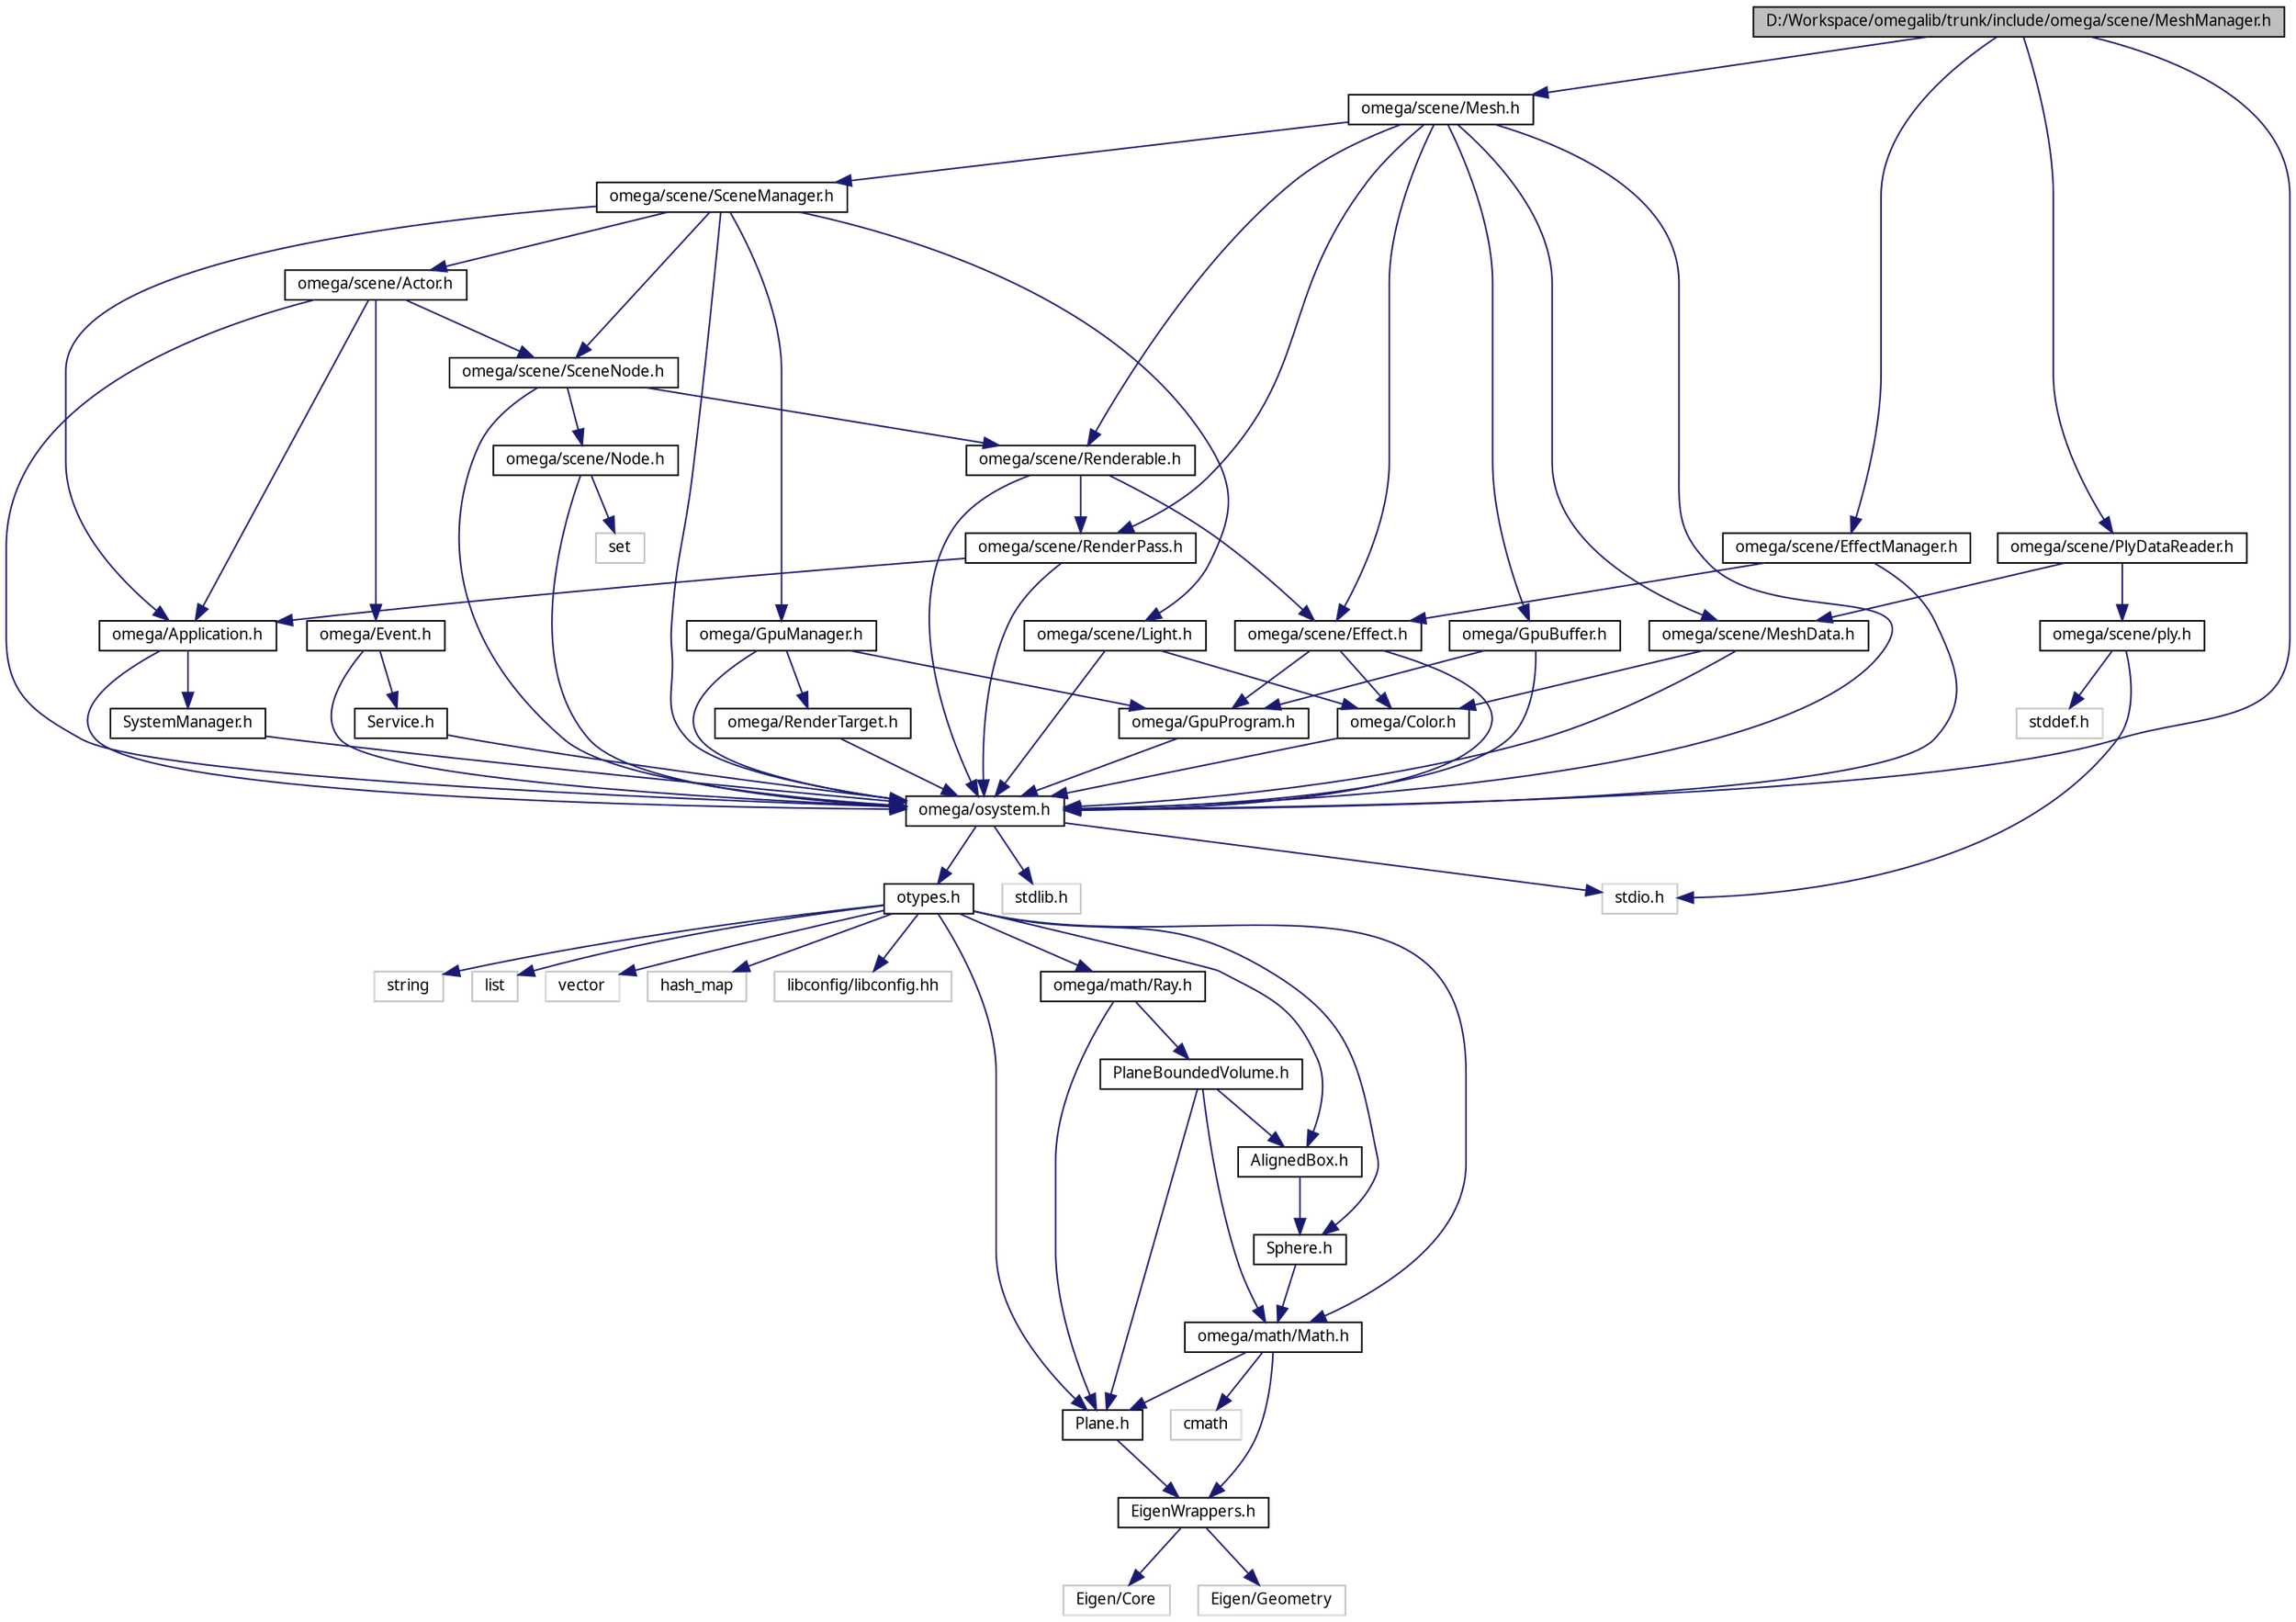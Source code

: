 digraph G
{
  bgcolor="transparent";
  edge [fontname="FreeSans.ttf",fontsize="10",labelfontname="FreeSans.ttf",labelfontsize="10"];
  node [fontname="FreeSans.ttf",fontsize="10",shape=record];
  Node1 [label="D:/Workspace/omegalib/trunk/include/omega/scene/MeshManager.h",height=0.2,width=0.4,color="black", fillcolor="grey75", style="filled" fontcolor="black"];
  Node1 -> Node2 [color="midnightblue",fontsize="10",style="solid",fontname="FreeSans.ttf"];
  Node2 [label="omega/osystem.h",height=0.2,width=0.4,color="black",URL="$osystem_8h.html"];
  Node2 -> Node3 [color="midnightblue",fontsize="10",style="solid",fontname="FreeSans.ttf"];
  Node3 [label="stdio.h",height=0.2,width=0.4,color="grey75"];
  Node2 -> Node4 [color="midnightblue",fontsize="10",style="solid",fontname="FreeSans.ttf"];
  Node4 [label="stdlib.h",height=0.2,width=0.4,color="grey75"];
  Node2 -> Node5 [color="midnightblue",fontsize="10",style="solid",fontname="FreeSans.ttf"];
  Node5 [label="otypes.h",height=0.2,width=0.4,color="black",URL="$otypes_8h.html"];
  Node5 -> Node6 [color="midnightblue",fontsize="10",style="solid",fontname="FreeSans.ttf"];
  Node6 [label="string",height=0.2,width=0.4,color="grey75"];
  Node5 -> Node7 [color="midnightblue",fontsize="10",style="solid",fontname="FreeSans.ttf"];
  Node7 [label="list",height=0.2,width=0.4,color="grey75"];
  Node5 -> Node8 [color="midnightblue",fontsize="10",style="solid",fontname="FreeSans.ttf"];
  Node8 [label="vector",height=0.2,width=0.4,color="grey75"];
  Node5 -> Node9 [color="midnightblue",fontsize="10",style="solid",fontname="FreeSans.ttf"];
  Node9 [label="hash_map",height=0.2,width=0.4,color="grey75"];
  Node5 -> Node10 [color="midnightblue",fontsize="10",style="solid",fontname="FreeSans.ttf"];
  Node10 [label="libconfig/libconfig.hh",height=0.2,width=0.4,color="grey75"];
  Node5 -> Node11 [color="midnightblue",fontsize="10",style="solid",fontname="FreeSans.ttf"];
  Node11 [label="omega/math/Math.h",height=0.2,width=0.4,color="black",URL="$_math_8h.html"];
  Node11 -> Node12 [color="midnightblue",fontsize="10",style="solid",fontname="FreeSans.ttf"];
  Node12 [label="cmath",height=0.2,width=0.4,color="grey75"];
  Node11 -> Node13 [color="midnightblue",fontsize="10",style="solid",fontname="FreeSans.ttf"];
  Node13 [label="Plane.h",height=0.2,width=0.4,color="black",URL="$_plane_8h.html"];
  Node13 -> Node14 [color="midnightblue",fontsize="10",style="solid",fontname="FreeSans.ttf"];
  Node14 [label="EigenWrappers.h",height=0.2,width=0.4,color="black",URL="$_eigen_wrappers_8h.html"];
  Node14 -> Node15 [color="midnightblue",fontsize="10",style="solid",fontname="FreeSans.ttf"];
  Node15 [label="Eigen/Core",height=0.2,width=0.4,color="grey75"];
  Node14 -> Node16 [color="midnightblue",fontsize="10",style="solid",fontname="FreeSans.ttf"];
  Node16 [label="Eigen/Geometry",height=0.2,width=0.4,color="grey75"];
  Node11 -> Node14 [color="midnightblue",fontsize="10",style="solid",fontname="FreeSans.ttf"];
  Node5 -> Node17 [color="midnightblue",fontsize="10",style="solid",fontname="FreeSans.ttf"];
  Node17 [label="omega/math/Ray.h",height=0.2,width=0.4,color="black",URL="$_ray_8h.html"];
  Node17 -> Node13 [color="midnightblue",fontsize="10",style="solid",fontname="FreeSans.ttf"];
  Node17 -> Node18 [color="midnightblue",fontsize="10",style="solid",fontname="FreeSans.ttf"];
  Node18 [label="PlaneBoundedVolume.h",height=0.2,width=0.4,color="black",URL="$_plane_bounded_volume_8h.html"];
  Node18 -> Node19 [color="midnightblue",fontsize="10",style="solid",fontname="FreeSans.ttf"];
  Node19 [label="AlignedBox.h",height=0.2,width=0.4,color="black",URL="$_aligned_box_8h.html"];
  Node19 -> Node20 [color="midnightblue",fontsize="10",style="solid",fontname="FreeSans.ttf"];
  Node20 [label="Sphere.h",height=0.2,width=0.4,color="black",URL="$_sphere_8h.html"];
  Node20 -> Node11 [color="midnightblue",fontsize="10",style="solid",fontname="FreeSans.ttf"];
  Node18 -> Node11 [color="midnightblue",fontsize="10",style="solid",fontname="FreeSans.ttf"];
  Node18 -> Node13 [color="midnightblue",fontsize="10",style="solid",fontname="FreeSans.ttf"];
  Node5 -> Node19 [color="midnightblue",fontsize="10",style="solid",fontname="FreeSans.ttf"];
  Node5 -> Node20 [color="midnightblue",fontsize="10",style="solid",fontname="FreeSans.ttf"];
  Node5 -> Node13 [color="midnightblue",fontsize="10",style="solid",fontname="FreeSans.ttf"];
  Node1 -> Node21 [color="midnightblue",fontsize="10",style="solid",fontname="FreeSans.ttf"];
  Node21 [label="omega/scene/EffectManager.h",height=0.2,width=0.4,color="black",URL="$_effect_manager_8h.html"];
  Node21 -> Node2 [color="midnightblue",fontsize="10",style="solid",fontname="FreeSans.ttf"];
  Node21 -> Node22 [color="midnightblue",fontsize="10",style="solid",fontname="FreeSans.ttf"];
  Node22 [label="omega/scene/Effect.h",height=0.2,width=0.4,color="black",URL="$_effect_8h.html"];
  Node22 -> Node2 [color="midnightblue",fontsize="10",style="solid",fontname="FreeSans.ttf"];
  Node22 -> Node23 [color="midnightblue",fontsize="10",style="solid",fontname="FreeSans.ttf"];
  Node23 [label="omega/GpuProgram.h",height=0.2,width=0.4,color="black",URL="$_gpu_program_8h.html"];
  Node23 -> Node2 [color="midnightblue",fontsize="10",style="solid",fontname="FreeSans.ttf"];
  Node22 -> Node24 [color="midnightblue",fontsize="10",style="solid",fontname="FreeSans.ttf"];
  Node24 [label="omega/Color.h",height=0.2,width=0.4,color="black",URL="$_color_8h.html"];
  Node24 -> Node2 [color="midnightblue",fontsize="10",style="solid",fontname="FreeSans.ttf"];
  Node1 -> Node25 [color="midnightblue",fontsize="10",style="solid",fontname="FreeSans.ttf"];
  Node25 [label="omega/scene/Mesh.h",height=0.2,width=0.4,color="black",URL="$_mesh_8h.html"];
  Node25 -> Node2 [color="midnightblue",fontsize="10",style="solid",fontname="FreeSans.ttf"];
  Node25 -> Node26 [color="midnightblue",fontsize="10",style="solid",fontname="FreeSans.ttf"];
  Node26 [label="omega/GpuBuffer.h",height=0.2,width=0.4,color="black",URL="$_gpu_buffer_8h.html"];
  Node26 -> Node2 [color="midnightblue",fontsize="10",style="solid",fontname="FreeSans.ttf"];
  Node26 -> Node23 [color="midnightblue",fontsize="10",style="solid",fontname="FreeSans.ttf"];
  Node25 -> Node22 [color="midnightblue",fontsize="10",style="solid",fontname="FreeSans.ttf"];
  Node25 -> Node27 [color="midnightblue",fontsize="10",style="solid",fontname="FreeSans.ttf"];
  Node27 [label="omega/scene/Renderable.h",height=0.2,width=0.4,color="black",URL="$_renderable_8h.html"];
  Node27 -> Node2 [color="midnightblue",fontsize="10",style="solid",fontname="FreeSans.ttf"];
  Node27 -> Node22 [color="midnightblue",fontsize="10",style="solid",fontname="FreeSans.ttf"];
  Node27 -> Node28 [color="midnightblue",fontsize="10",style="solid",fontname="FreeSans.ttf"];
  Node28 [label="omega/scene/RenderPass.h",height=0.2,width=0.4,color="black",URL="$_render_pass_8h.html"];
  Node28 -> Node2 [color="midnightblue",fontsize="10",style="solid",fontname="FreeSans.ttf"];
  Node28 -> Node29 [color="midnightblue",fontsize="10",style="solid",fontname="FreeSans.ttf"];
  Node29 [label="omega/Application.h",height=0.2,width=0.4,color="black",URL="$_application_8h.html"];
  Node29 -> Node2 [color="midnightblue",fontsize="10",style="solid",fontname="FreeSans.ttf"];
  Node29 -> Node30 [color="midnightblue",fontsize="10",style="solid",fontname="FreeSans.ttf"];
  Node30 [label="SystemManager.h",height=0.2,width=0.4,color="black",URL="$_system_manager_8h.html"];
  Node30 -> Node2 [color="midnightblue",fontsize="10",style="solid",fontname="FreeSans.ttf"];
  Node25 -> Node31 [color="midnightblue",fontsize="10",style="solid",fontname="FreeSans.ttf"];
  Node31 [label="omega/scene/SceneManager.h",height=0.2,width=0.4,color="black",URL="$_scene_manager_8h.html"];
  Node31 -> Node2 [color="midnightblue",fontsize="10",style="solid",fontname="FreeSans.ttf"];
  Node31 -> Node29 [color="midnightblue",fontsize="10",style="solid",fontname="FreeSans.ttf"];
  Node31 -> Node32 [color="midnightblue",fontsize="10",style="solid",fontname="FreeSans.ttf"];
  Node32 [label="omega/GpuManager.h",height=0.2,width=0.4,color="black",URL="$_gpu_manager_8h.html"];
  Node32 -> Node2 [color="midnightblue",fontsize="10",style="solid",fontname="FreeSans.ttf"];
  Node32 -> Node23 [color="midnightblue",fontsize="10",style="solid",fontname="FreeSans.ttf"];
  Node32 -> Node33 [color="midnightblue",fontsize="10",style="solid",fontname="FreeSans.ttf"];
  Node33 [label="omega/RenderTarget.h",height=0.2,width=0.4,color="black",URL="$_render_target_8h.html"];
  Node33 -> Node2 [color="midnightblue",fontsize="10",style="solid",fontname="FreeSans.ttf"];
  Node31 -> Node34 [color="midnightblue",fontsize="10",style="solid",fontname="FreeSans.ttf"];
  Node34 [label="omega/scene/SceneNode.h",height=0.2,width=0.4,color="black",URL="$_scene_node_8h.html"];
  Node34 -> Node2 [color="midnightblue",fontsize="10",style="solid",fontname="FreeSans.ttf"];
  Node34 -> Node27 [color="midnightblue",fontsize="10",style="solid",fontname="FreeSans.ttf"];
  Node34 -> Node35 [color="midnightblue",fontsize="10",style="solid",fontname="FreeSans.ttf"];
  Node35 [label="omega/scene/Node.h",height=0.2,width=0.4,color="black",URL="$_node_8h.html"];
  Node35 -> Node36 [color="midnightblue",fontsize="10",style="solid",fontname="FreeSans.ttf"];
  Node36 [label="set",height=0.2,width=0.4,color="grey75"];
  Node35 -> Node2 [color="midnightblue",fontsize="10",style="solid",fontname="FreeSans.ttf"];
  Node31 -> Node37 [color="midnightblue",fontsize="10",style="solid",fontname="FreeSans.ttf"];
  Node37 [label="omega/scene/Actor.h",height=0.2,width=0.4,color="black",URL="$_actor_8h.html"];
  Node37 -> Node2 [color="midnightblue",fontsize="10",style="solid",fontname="FreeSans.ttf"];
  Node37 -> Node29 [color="midnightblue",fontsize="10",style="solid",fontname="FreeSans.ttf"];
  Node37 -> Node38 [color="midnightblue",fontsize="10",style="solid",fontname="FreeSans.ttf"];
  Node38 [label="omega/Event.h",height=0.2,width=0.4,color="black",URL="$_event_8h.html"];
  Node38 -> Node2 [color="midnightblue",fontsize="10",style="solid",fontname="FreeSans.ttf"];
  Node38 -> Node39 [color="midnightblue",fontsize="10",style="solid",fontname="FreeSans.ttf"];
  Node39 [label="Service.h",height=0.2,width=0.4,color="black",URL="$_service_8h.html"];
  Node39 -> Node2 [color="midnightblue",fontsize="10",style="solid",fontname="FreeSans.ttf"];
  Node37 -> Node34 [color="midnightblue",fontsize="10",style="solid",fontname="FreeSans.ttf"];
  Node31 -> Node40 [color="midnightblue",fontsize="10",style="solid",fontname="FreeSans.ttf"];
  Node40 [label="omega/scene/Light.h",height=0.2,width=0.4,color="black",URL="$_light_8h.html"];
  Node40 -> Node2 [color="midnightblue",fontsize="10",style="solid",fontname="FreeSans.ttf"];
  Node40 -> Node24 [color="midnightblue",fontsize="10",style="solid",fontname="FreeSans.ttf"];
  Node25 -> Node41 [color="midnightblue",fontsize="10",style="solid",fontname="FreeSans.ttf"];
  Node41 [label="omega/scene/MeshData.h",height=0.2,width=0.4,color="black",URL="$_mesh_data_8h.html"];
  Node41 -> Node2 [color="midnightblue",fontsize="10",style="solid",fontname="FreeSans.ttf"];
  Node41 -> Node24 [color="midnightblue",fontsize="10",style="solid",fontname="FreeSans.ttf"];
  Node25 -> Node28 [color="midnightblue",fontsize="10",style="solid",fontname="FreeSans.ttf"];
  Node1 -> Node42 [color="midnightblue",fontsize="10",style="solid",fontname="FreeSans.ttf"];
  Node42 [label="omega/scene/PlyDataReader.h",height=0.2,width=0.4,color="black",URL="$_ply_data_reader_8h.html"];
  Node42 -> Node41 [color="midnightblue",fontsize="10",style="solid",fontname="FreeSans.ttf"];
  Node42 -> Node43 [color="midnightblue",fontsize="10",style="solid",fontname="FreeSans.ttf"];
  Node43 [label="omega/scene/ply.h",height=0.2,width=0.4,color="black",URL="$ply_8h.html"];
  Node43 -> Node3 [color="midnightblue",fontsize="10",style="solid",fontname="FreeSans.ttf"];
  Node43 -> Node44 [color="midnightblue",fontsize="10",style="solid",fontname="FreeSans.ttf"];
  Node44 [label="stddef.h",height=0.2,width=0.4,color="grey75"];
}
